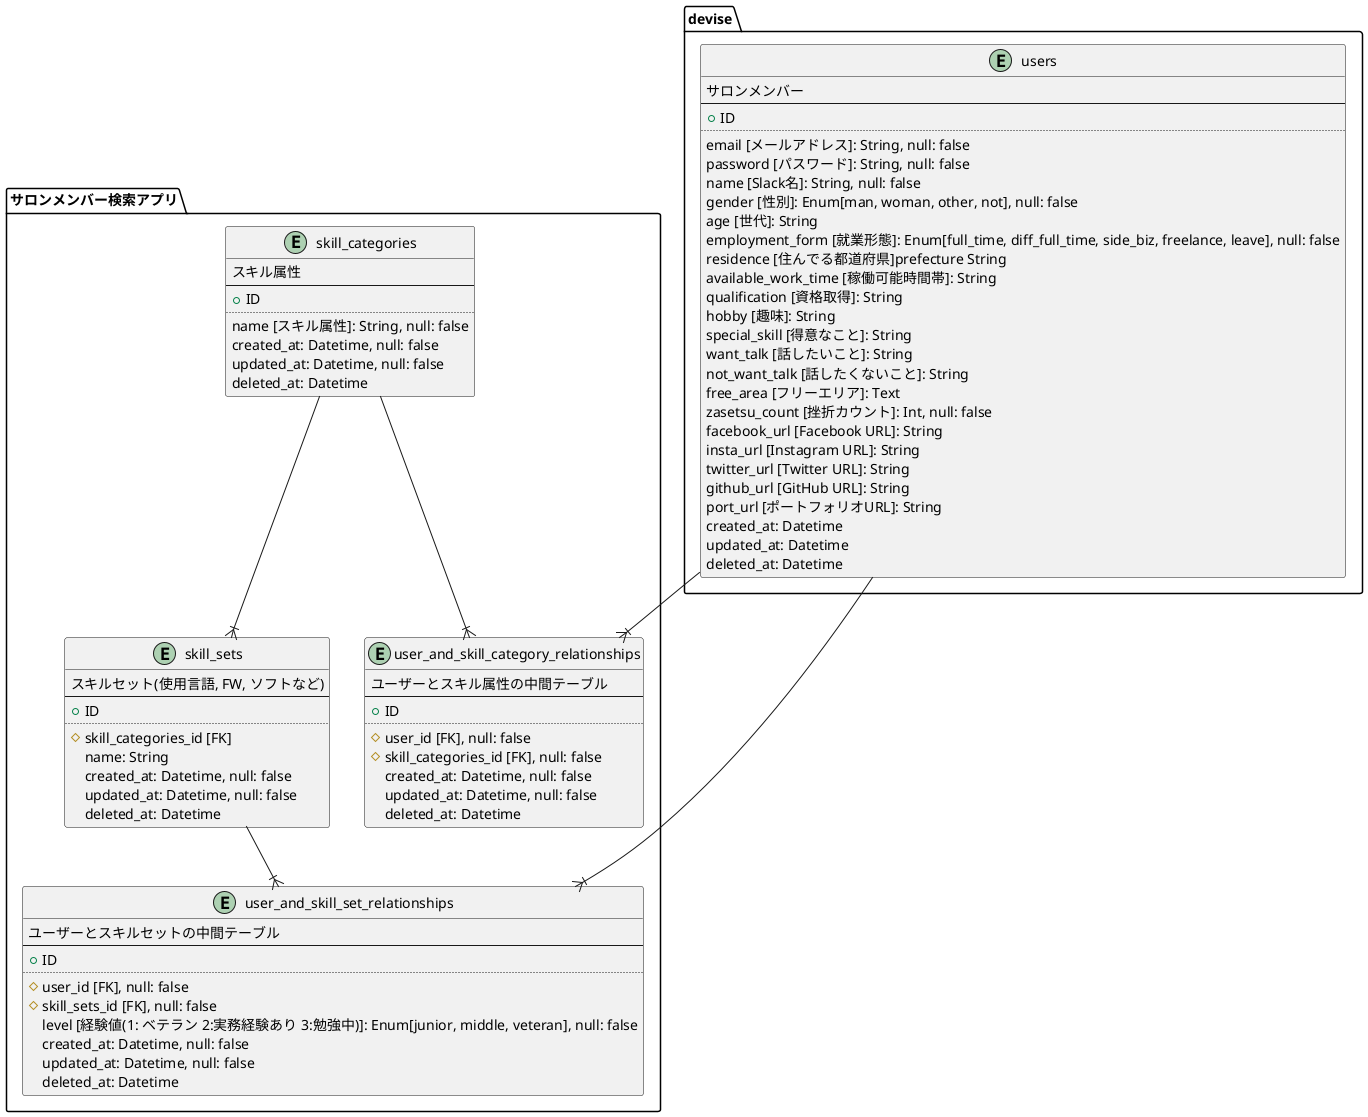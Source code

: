 @startuml
'ユーザー'
package devise {
    entity users{
        サロンメンバー
        --
        + ID
        ..
        email [メールアドレス]: String, null: false
        password [パスワード]: String, null: false
        name [Slack名]: String, null: false
        gender [性別]: Enum[man, woman, other, not], null: false
        age [世代]: String
        employment_form [就業形態]: Enum[full_time, diff_full_time, side_biz, freelance, leave], null: false
        residence [住んでる都道府県]prefecture String
        available_work_time [稼働可能時間帯]: String
        qualification [資格取得]: String
        hobby [趣味]: String
        special_skill [得意なこと]: String
        want_talk [話したいこと]: String
        not_want_talk [話したくないこと]: String
        free_area [フリーエリア]: Text
        zasetsu_count [挫折カウント]: Int, null: false
        facebook_url [Facebook URL]: String
        insta_url [Instagram URL]: String
        twitter_url [Twitter URL]: String
        github_url [GitHub URL]: String
        port_url [ポートフォリオURL]: String
        created_at: Datetime
        updated_at: Datetime
        deleted_at: Datetime
    }
}

package サロンメンバー検索アプリ {
    'スキル'
    entity skill_categories {
        スキル属性
        --
        + ID
        ..
        name [スキル属性]: String, null: false
        created_at: Datetime, null: false
        updated_at: Datetime, null: false
        deleted_at: Datetime
    }

    '技術'
    entity skill_sets {
        スキルセット(使用言語, FW, ソフトなど)
        --
        + ID
        ..
        # skill_categories_id [FK]
        name: String
        created_at: Datetime, null: false
        updated_at: Datetime, null: false
        deleted_at: Datetime
    }

    'ユーザーとスキルカテゴリーの中間テーブル'
    entity user_and_skill_category_relationships {
        ユーザーとスキル属性の中間テーブル
        --
        + ID
        ..
        # user_id [FK], null: false
        # skill_categories_id [FK], null: false
        created_at: Datetime, null: false
        updated_at: Datetime, null: false
        deleted_at: Datetime
    }

    'ユーザーとスキルセットの中間テーブル'
    entity user_and_skill_set_relationships {
        ユーザーとスキルセットの中間テーブル
        --
        + ID
        ..
        # user_id [FK], null: false
        # skill_sets_id [FK], null: false
        level [経験値(1: ベテラン 2:実務経験あり 3:勉強中)]: Enum[junior, middle, veteran], null: false
        created_at: Datetime, null: false
        updated_at: Datetime, null: false
        deleted_at: Datetime
    }
}

users --|{ user_and_skill_category_relationships
skill_categories --|{ user_and_skill_category_relationships

users --|{ user_and_skill_set_relationships
skill_sets --|{ user_and_skill_set_relationships

skill_categories --|{ skill_sets

@enduml
